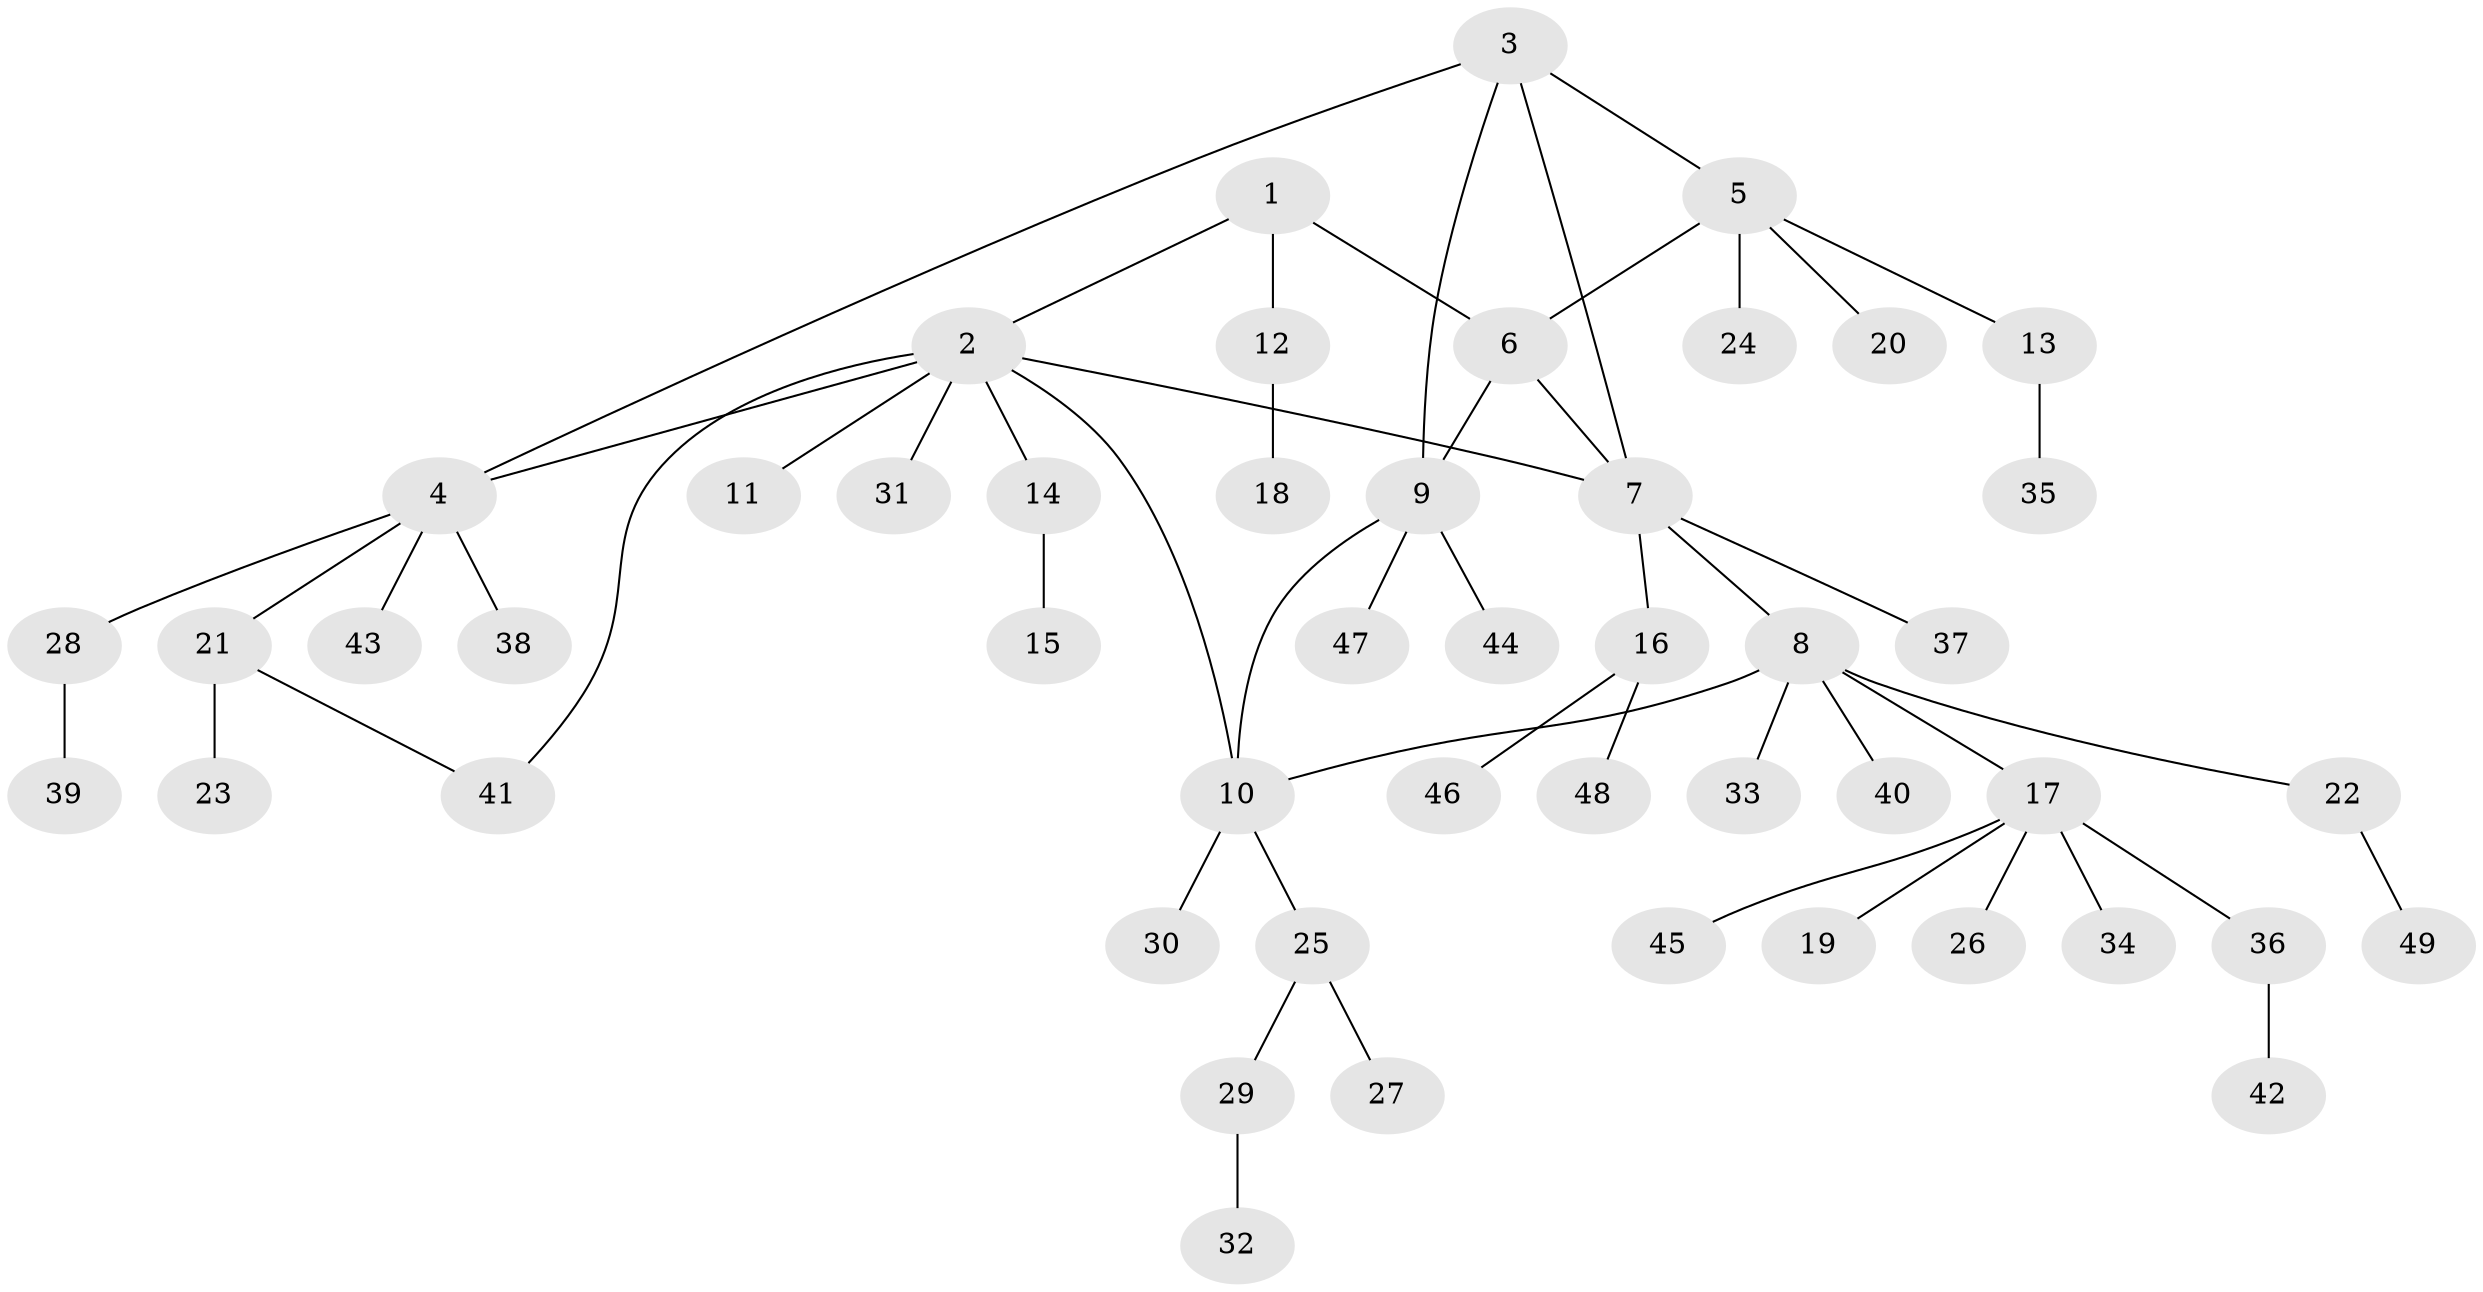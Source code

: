 // coarse degree distribution, {10: 0.06896551724137931, 4: 0.06896551724137931, 6: 0.034482758620689655, 1: 0.7586206896551724, 2: 0.06896551724137931}
// Generated by graph-tools (version 1.1) at 2025/58/03/04/25 21:58:48]
// undirected, 49 vertices, 55 edges
graph export_dot {
graph [start="1"]
  node [color=gray90,style=filled];
  1;
  2;
  3;
  4;
  5;
  6;
  7;
  8;
  9;
  10;
  11;
  12;
  13;
  14;
  15;
  16;
  17;
  18;
  19;
  20;
  21;
  22;
  23;
  24;
  25;
  26;
  27;
  28;
  29;
  30;
  31;
  32;
  33;
  34;
  35;
  36;
  37;
  38;
  39;
  40;
  41;
  42;
  43;
  44;
  45;
  46;
  47;
  48;
  49;
  1 -- 2;
  1 -- 6;
  1 -- 12;
  2 -- 4;
  2 -- 7;
  2 -- 10;
  2 -- 11;
  2 -- 14;
  2 -- 31;
  2 -- 41;
  3 -- 4;
  3 -- 5;
  3 -- 7;
  3 -- 9;
  4 -- 21;
  4 -- 28;
  4 -- 38;
  4 -- 43;
  5 -- 6;
  5 -- 13;
  5 -- 20;
  5 -- 24;
  6 -- 7;
  6 -- 9;
  7 -- 8;
  7 -- 16;
  7 -- 37;
  8 -- 10;
  8 -- 17;
  8 -- 22;
  8 -- 33;
  8 -- 40;
  9 -- 10;
  9 -- 44;
  9 -- 47;
  10 -- 25;
  10 -- 30;
  12 -- 18;
  13 -- 35;
  14 -- 15;
  16 -- 46;
  16 -- 48;
  17 -- 19;
  17 -- 26;
  17 -- 34;
  17 -- 36;
  17 -- 45;
  21 -- 23;
  21 -- 41;
  22 -- 49;
  25 -- 27;
  25 -- 29;
  28 -- 39;
  29 -- 32;
  36 -- 42;
}
